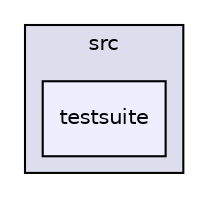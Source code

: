 digraph "/home/tim/Dev/Python/spelunker/src/testsuite" {
  compound=true
  node [ fontsize="10", fontname="Helvetica"];
  edge [ labelfontsize="10", labelfontname="Helvetica"];
  subgraph clusterdir_68267d1309a1af8e8297ef4c3efbcdba {
    graph [ bgcolor="#ddddee", pencolor="black", label="src" fontname="Helvetica", fontsize="10", URL="dir_68267d1309a1af8e8297ef4c3efbcdba.html"]
  dir_8826f4a524d087ccfcee3a834307dc0e [shape=box, label="testsuite", style="filled", fillcolor="#eeeeff", pencolor="black", URL="dir_8826f4a524d087ccfcee3a834307dc0e.html"];
  }
}
